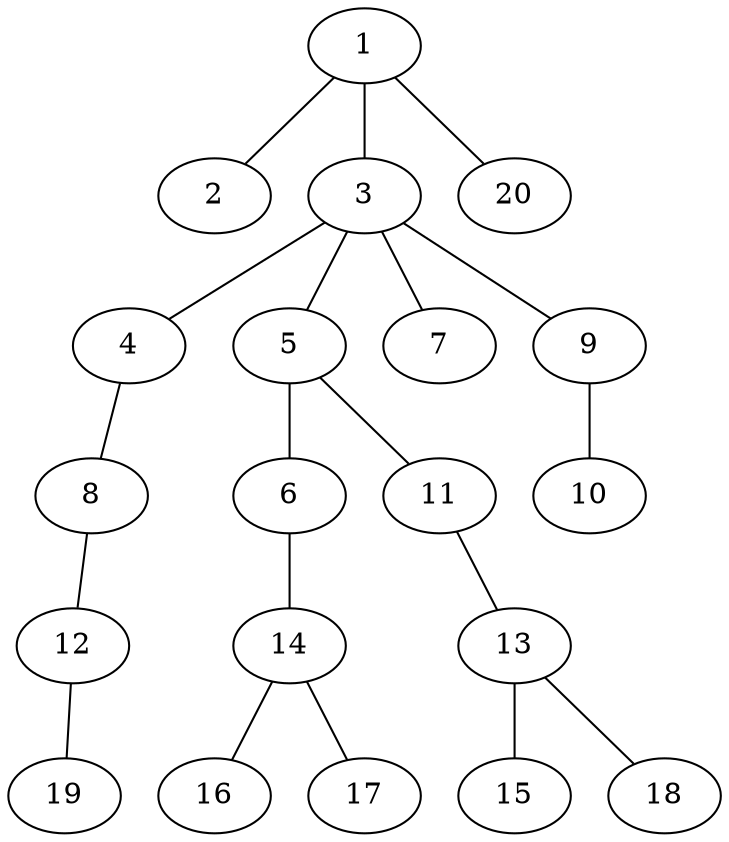 graph graphname {1--2
1--3
1--20
3--4
3--5
3--7
3--9
4--8
5--6
5--11
6--14
8--12
9--10
11--13
12--19
13--15
13--18
14--16
14--17
}